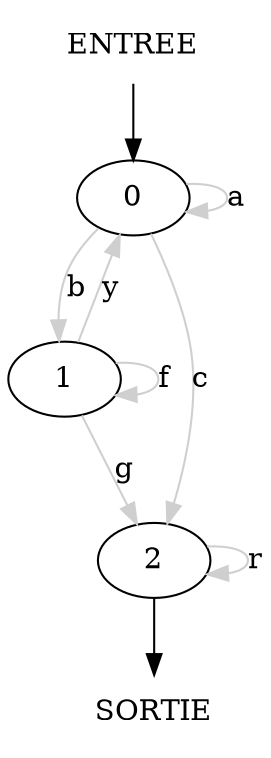 digraph test_graph{
e[ label="ENTREE" shape=none]
s[ label="SORTIE" shape=none]
0 [label="0"]
1 [label="1"]
2 [label="2"];
e -> 0  ;
0 -> 0 [label="a" color=grey81 ] 
0 -> 1 [label="b" color=grey81 ] 
0 -> 2 [label="c" color=grey81 ] 
1 -> 0 [label="y" color=grey81 ] 
1 -> 1 [label="f" color=grey81 ] 
1 -> 2 [label="g" color=grey81 ] 
2 -> s ;
2 -> 2 [label="r" color=grey81 ] }